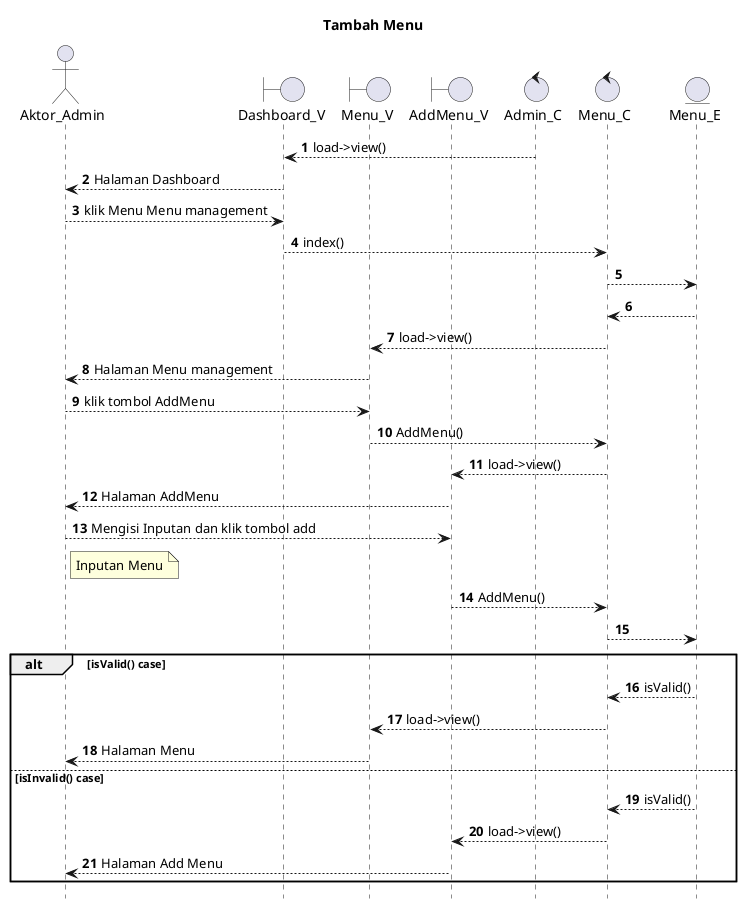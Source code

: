 @startuml

autonumber
hide footbox
title Tambah Menu

Actor Aktor_Admin
boundary Dashboard_V
boundary Menu_V
boundary AddMenu_V
control Admin_C
control Menu_C
Entity Menu_E

Admin_C --> Dashboard_V: load->view()
Dashboard_V --> Aktor_Admin: Halaman Dashboard
Aktor_Admin --> Dashboard_V: klik Menu Menu management
Dashboard_V --> Menu_C: index()
Menu_C --> Menu_E:
    
    Menu_E --> Menu_C:
    Menu_C --> Menu_V: load->view()
    Menu_V --> Aktor_Admin: Halaman Menu management

Aktor_Admin --> Menu_V: klik tombol AddMenu
Menu_V --> Menu_C: AddMenu()
Menu_C --> AddMenu_V: load->view()
AddMenu_V --> Aktor_Admin: Halaman AddMenu

Aktor_Admin --> AddMenu_V: Mengisi Inputan dan klik tombol add
    note right of Aktor_Admin
        Inputan Menu
            end note
AddMenu_V --> Menu_C: AddMenu()
Menu_C --> Menu_E:

alt isValid() case
    
    Menu_E --> Menu_C: isValid()
    Menu_C --> Menu_V: load->view()
    Menu_V --> Aktor_Admin: Halaman Menu

else isInvalid() case
    
    Menu_E --> Menu_C: isValid()
    Menu_C --> AddMenu_V: load->view()
    AddMenu_V --> Aktor_Admin: Halaman Add Menu

end
@enduml